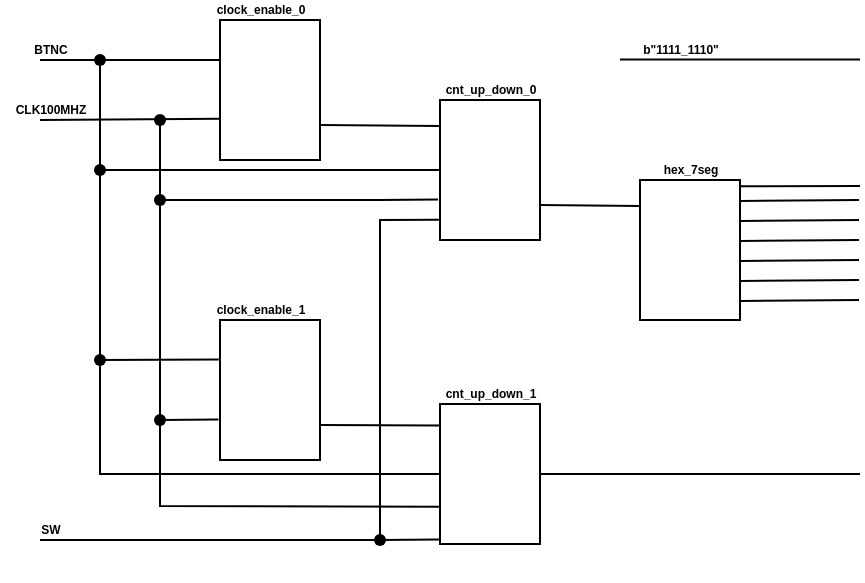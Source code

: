 <mxfile version="17.1.3" type="github">
  <diagram id="LhSagZUm9XevJ3JNbdQN" name="Page-1">
    <mxGraphModel dx="982" dy="305" grid="1" gridSize="10" guides="1" tooltips="1" connect="1" arrows="1" fold="1" page="1" pageScale="1" pageWidth="413" pageHeight="583" math="0" shadow="0">
      <root>
        <mxCell id="0" />
        <mxCell id="1" parent="0" />
        <mxCell id="1_wtlgIs8gkH3Ch8bJbm-1" value="" style="rounded=0;whiteSpace=wrap;html=1;" vertex="1" parent="1">
          <mxGeometry x="80" y="100" width="50" height="70" as="geometry" />
        </mxCell>
        <mxCell id="1_wtlgIs8gkH3Ch8bJbm-4" value="" style="rounded=0;whiteSpace=wrap;html=1;" vertex="1" parent="1">
          <mxGeometry x="80" y="250" width="50" height="70" as="geometry" />
        </mxCell>
        <mxCell id="1_wtlgIs8gkH3Ch8bJbm-5" value="" style="rounded=0;whiteSpace=wrap;html=1;" vertex="1" parent="1">
          <mxGeometry x="190" y="140" width="50" height="70" as="geometry" />
        </mxCell>
        <mxCell id="1_wtlgIs8gkH3Ch8bJbm-6" value="" style="rounded=0;whiteSpace=wrap;html=1;" vertex="1" parent="1">
          <mxGeometry x="290" y="180" width="50" height="70" as="geometry" />
        </mxCell>
        <mxCell id="1_wtlgIs8gkH3Ch8bJbm-7" value="" style="rounded=0;whiteSpace=wrap;html=1;" vertex="1" parent="1">
          <mxGeometry x="190" y="292" width="50" height="70" as="geometry" />
        </mxCell>
        <mxCell id="1_wtlgIs8gkH3Ch8bJbm-8" value="" style="endArrow=none;html=1;rounded=0;startArrow=none;" edge="1" parent="1" source="1_wtlgIs8gkH3Ch8bJbm-29">
          <mxGeometry width="50" height="50" relative="1" as="geometry">
            <mxPoint x="-10" y="118" as="sourcePoint" />
            <mxPoint x="80" y="120" as="targetPoint" />
          </mxGeometry>
        </mxCell>
        <mxCell id="1_wtlgIs8gkH3Ch8bJbm-9" value="" style="endArrow=none;html=1;rounded=0;entryX=0.004;entryY=0.706;entryDx=0;entryDy=0;entryPerimeter=0;" edge="1" parent="1" target="1_wtlgIs8gkH3Ch8bJbm-1">
          <mxGeometry width="50" height="50" relative="1" as="geometry">
            <mxPoint x="-10" y="150" as="sourcePoint" />
            <mxPoint x="260" y="200" as="targetPoint" />
          </mxGeometry>
        </mxCell>
        <mxCell id="1_wtlgIs8gkH3Ch8bJbm-10" value="" style="endArrow=none;html=1;rounded=0;exitX=-0.012;exitY=0.282;exitDx=0;exitDy=0;exitPerimeter=0;" edge="1" parent="1" source="1_wtlgIs8gkH3Ch8bJbm-4">
          <mxGeometry width="50" height="50" relative="1" as="geometry">
            <mxPoint x="210" y="250" as="sourcePoint" />
            <mxPoint x="20" y="120" as="targetPoint" />
            <Array as="points">
              <mxPoint x="20" y="270" />
            </Array>
          </mxGeometry>
        </mxCell>
        <mxCell id="1_wtlgIs8gkH3Ch8bJbm-11" value="" style="endArrow=none;html=1;rounded=0;exitX=-0.016;exitY=0.71;exitDx=0;exitDy=0;exitPerimeter=0;" edge="1" parent="1" source="1_wtlgIs8gkH3Ch8bJbm-4" target="1_wtlgIs8gkH3Ch8bJbm-31">
          <mxGeometry width="50" height="50" relative="1" as="geometry">
            <mxPoint x="210" y="250" as="sourcePoint" />
            <mxPoint x="50" y="150" as="targetPoint" />
            <Array as="points">
              <mxPoint x="50" y="300" />
            </Array>
          </mxGeometry>
        </mxCell>
        <mxCell id="1_wtlgIs8gkH3Ch8bJbm-12" value="" style="endArrow=none;html=1;rounded=0;exitX=1;exitY=0.75;exitDx=0;exitDy=0;" edge="1" parent="1" source="1_wtlgIs8gkH3Ch8bJbm-1">
          <mxGeometry width="50" height="50" relative="1" as="geometry">
            <mxPoint x="210" y="250" as="sourcePoint" />
            <mxPoint x="190" y="153" as="targetPoint" />
          </mxGeometry>
        </mxCell>
        <mxCell id="1_wtlgIs8gkH3Ch8bJbm-13" value="" style="endArrow=none;html=1;rounded=0;exitX=1;exitY=0.75;exitDx=0;exitDy=0;entryX=0;entryY=0.153;entryDx=0;entryDy=0;entryPerimeter=0;" edge="1" parent="1" source="1_wtlgIs8gkH3Ch8bJbm-4" target="1_wtlgIs8gkH3Ch8bJbm-7">
          <mxGeometry width="50" height="50" relative="1" as="geometry">
            <mxPoint x="210" y="250" as="sourcePoint" />
            <mxPoint x="260" y="200" as="targetPoint" />
          </mxGeometry>
        </mxCell>
        <mxCell id="1_wtlgIs8gkH3Ch8bJbm-14" value="" style="endArrow=none;html=1;rounded=0;exitX=1;exitY=0.75;exitDx=0;exitDy=0;" edge="1" parent="1" source="1_wtlgIs8gkH3Ch8bJbm-5">
          <mxGeometry width="50" height="50" relative="1" as="geometry">
            <mxPoint x="210" y="250" as="sourcePoint" />
            <mxPoint x="290" y="193" as="targetPoint" />
          </mxGeometry>
        </mxCell>
        <mxCell id="1_wtlgIs8gkH3Ch8bJbm-15" value="" style="endArrow=none;html=1;rounded=0;exitX=1.004;exitY=0.044;exitDx=0;exitDy=0;exitPerimeter=0;" edge="1" parent="1" source="1_wtlgIs8gkH3Ch8bJbm-6">
          <mxGeometry width="50" height="50" relative="1" as="geometry">
            <mxPoint x="210" y="250" as="sourcePoint" />
            <mxPoint x="400" y="183" as="targetPoint" />
          </mxGeometry>
        </mxCell>
        <mxCell id="1_wtlgIs8gkH3Ch8bJbm-16" value="" style="endArrow=none;html=1;rounded=0;exitX=1.01;exitY=0.107;exitDx=0;exitDy=0;exitPerimeter=0;" edge="1" parent="1">
          <mxGeometry width="50" height="50" relative="1" as="geometry">
            <mxPoint x="340" y="190.49" as="sourcePoint" />
            <mxPoint x="399.5" y="190" as="targetPoint" />
          </mxGeometry>
        </mxCell>
        <mxCell id="1_wtlgIs8gkH3Ch8bJbm-17" value="" style="endArrow=none;html=1;rounded=0;exitX=1.01;exitY=0.107;exitDx=0;exitDy=0;exitPerimeter=0;" edge="1" parent="1">
          <mxGeometry width="50" height="50" relative="1" as="geometry">
            <mxPoint x="340" y="200.49" as="sourcePoint" />
            <mxPoint x="399.5" y="200" as="targetPoint" />
          </mxGeometry>
        </mxCell>
        <mxCell id="1_wtlgIs8gkH3Ch8bJbm-18" value="" style="endArrow=none;html=1;rounded=0;exitX=1.01;exitY=0.107;exitDx=0;exitDy=0;exitPerimeter=0;" edge="1" parent="1">
          <mxGeometry width="50" height="50" relative="1" as="geometry">
            <mxPoint x="340" y="210.49" as="sourcePoint" />
            <mxPoint x="399.5" y="210" as="targetPoint" />
          </mxGeometry>
        </mxCell>
        <mxCell id="1_wtlgIs8gkH3Ch8bJbm-19" value="" style="endArrow=none;html=1;rounded=0;exitX=1.01;exitY=0.107;exitDx=0;exitDy=0;exitPerimeter=0;" edge="1" parent="1">
          <mxGeometry width="50" height="50" relative="1" as="geometry">
            <mxPoint x="340" y="220.49" as="sourcePoint" />
            <mxPoint x="399.5" y="220" as="targetPoint" />
          </mxGeometry>
        </mxCell>
        <mxCell id="1_wtlgIs8gkH3Ch8bJbm-20" value="" style="endArrow=none;html=1;rounded=0;exitX=1.01;exitY=0.107;exitDx=0;exitDy=0;exitPerimeter=0;" edge="1" parent="1">
          <mxGeometry width="50" height="50" relative="1" as="geometry">
            <mxPoint x="340" y="230.49" as="sourcePoint" />
            <mxPoint x="399.5" y="230" as="targetPoint" />
          </mxGeometry>
        </mxCell>
        <mxCell id="1_wtlgIs8gkH3Ch8bJbm-21" value="" style="endArrow=none;html=1;rounded=0;exitX=1.01;exitY=0.107;exitDx=0;exitDy=0;exitPerimeter=0;" edge="1" parent="1">
          <mxGeometry width="50" height="50" relative="1" as="geometry">
            <mxPoint x="340" y="240.49" as="sourcePoint" />
            <mxPoint x="399.5" y="240" as="targetPoint" />
          </mxGeometry>
        </mxCell>
        <mxCell id="1_wtlgIs8gkH3Ch8bJbm-22" value="" style="endArrow=none;html=1;rounded=0;exitDx=0;exitDy=0;exitPerimeter=0;startArrow=none;" edge="1" parent="1" source="1_wtlgIs8gkH3Ch8bJbm-36">
          <mxGeometry width="50" height="50" relative="1" as="geometry">
            <mxPoint x="210" y="300" as="sourcePoint" />
            <mxPoint x="-10" y="360" as="targetPoint" />
          </mxGeometry>
        </mxCell>
        <mxCell id="1_wtlgIs8gkH3Ch8bJbm-23" value="" style="endArrow=none;html=1;rounded=0;entryX=0;entryY=0.5;entryDx=0;entryDy=0;startArrow=none;" edge="1" parent="1" source="1_wtlgIs8gkH3Ch8bJbm-40" target="1_wtlgIs8gkH3Ch8bJbm-7">
          <mxGeometry width="50" height="50" relative="1" as="geometry">
            <mxPoint x="20" y="260" as="sourcePoint" />
            <mxPoint x="200" y="250" as="targetPoint" />
            <Array as="points">
              <mxPoint x="20" y="327" />
            </Array>
          </mxGeometry>
        </mxCell>
        <mxCell id="1_wtlgIs8gkH3Ch8bJbm-24" value="" style="endArrow=none;html=1;rounded=0;entryX=-0.008;entryY=0.734;entryDx=0;entryDy=0;entryPerimeter=0;startArrow=none;" edge="1" parent="1" source="1_wtlgIs8gkH3Ch8bJbm-38" target="1_wtlgIs8gkH3Ch8bJbm-7">
          <mxGeometry width="50" height="50" relative="1" as="geometry">
            <mxPoint x="50" y="300" as="sourcePoint" />
            <mxPoint x="200" y="250" as="targetPoint" />
            <Array as="points">
              <mxPoint x="50" y="343" />
            </Array>
          </mxGeometry>
        </mxCell>
        <mxCell id="1_wtlgIs8gkH3Ch8bJbm-25" value="" style="endArrow=none;html=1;rounded=0;entryX=0;entryY=0.5;entryDx=0;entryDy=0;startArrow=none;" edge="1" parent="1" source="1_wtlgIs8gkH3Ch8bJbm-42" target="1_wtlgIs8gkH3Ch8bJbm-5">
          <mxGeometry width="50" height="50" relative="1" as="geometry">
            <mxPoint x="20" y="175" as="sourcePoint" />
            <mxPoint x="140" y="180" as="targetPoint" />
          </mxGeometry>
        </mxCell>
        <mxCell id="1_wtlgIs8gkH3Ch8bJbm-26" value="" style="endArrow=none;html=1;rounded=0;entryX=-0.02;entryY=0.71;entryDx=0;entryDy=0;entryPerimeter=0;startArrow=none;" edge="1" parent="1" target="1_wtlgIs8gkH3Ch8bJbm-5">
          <mxGeometry width="50" height="50" relative="1" as="geometry">
            <mxPoint x="160" y="190" as="sourcePoint" />
            <mxPoint x="140" y="180" as="targetPoint" />
          </mxGeometry>
        </mxCell>
        <mxCell id="1_wtlgIs8gkH3Ch8bJbm-27" value="" style="endArrow=none;html=1;rounded=0;entryX=-0.011;entryY=0.856;entryDx=0;entryDy=0;entryPerimeter=0;exitX=0.494;exitY=0.445;exitDx=0;exitDy=0;exitPerimeter=0;" edge="1" parent="1" source="1_wtlgIs8gkH3Ch8bJbm-36" target="1_wtlgIs8gkH3Ch8bJbm-5">
          <mxGeometry width="50" height="50" relative="1" as="geometry">
            <mxPoint x="160" y="350" as="sourcePoint" />
            <mxPoint x="160" y="190" as="targetPoint" />
            <Array as="points">
              <mxPoint x="160" y="200" />
            </Array>
          </mxGeometry>
        </mxCell>
        <mxCell id="1_wtlgIs8gkH3Ch8bJbm-29" value="" style="shape=waypoint;sketch=0;fillStyle=solid;size=6;pointerEvents=1;points=[];fillColor=none;resizable=0;rotatable=0;perimeter=centerPerimeter;snapToPoint=1;" vertex="1" parent="1">
          <mxGeometry y="100" width="40" height="40" as="geometry" />
        </mxCell>
        <mxCell id="1_wtlgIs8gkH3Ch8bJbm-30" value="" style="endArrow=none;html=1;rounded=0;entryDx=0;entryDy=0;" edge="1" parent="1" target="1_wtlgIs8gkH3Ch8bJbm-29">
          <mxGeometry width="50" height="50" relative="1" as="geometry">
            <mxPoint x="-10" y="120" as="sourcePoint" />
            <mxPoint x="80" y="117.5" as="targetPoint" />
          </mxGeometry>
        </mxCell>
        <mxCell id="1_wtlgIs8gkH3Ch8bJbm-31" value="" style="shape=waypoint;sketch=0;fillStyle=solid;size=6;pointerEvents=1;points=[];fillColor=none;resizable=0;rotatable=0;perimeter=centerPerimeter;snapToPoint=1;" vertex="1" parent="1">
          <mxGeometry x="30" y="130" width="40" height="40" as="geometry" />
        </mxCell>
        <mxCell id="1_wtlgIs8gkH3Ch8bJbm-33" value="" style="shape=waypoint;sketch=0;fillStyle=solid;size=6;pointerEvents=1;points=[];fillColor=none;resizable=0;rotatable=0;perimeter=centerPerimeter;snapToPoint=1;" vertex="1" parent="1">
          <mxGeometry x="30" y="170" width="40" height="40" as="geometry" />
        </mxCell>
        <mxCell id="1_wtlgIs8gkH3Ch8bJbm-35" value="" style="endArrow=none;html=1;rounded=0;" edge="1" parent="1">
          <mxGeometry width="50" height="50" relative="1" as="geometry">
            <mxPoint x="50" y="190" as="sourcePoint" />
            <mxPoint x="160" y="190" as="targetPoint" />
          </mxGeometry>
        </mxCell>
        <mxCell id="1_wtlgIs8gkH3Ch8bJbm-36" value="" style="shape=waypoint;sketch=0;fillStyle=solid;size=6;pointerEvents=1;points=[];fillColor=none;resizable=0;rotatable=0;perimeter=centerPerimeter;snapToPoint=1;" vertex="1" parent="1">
          <mxGeometry x="140" y="340" width="40" height="40" as="geometry" />
        </mxCell>
        <mxCell id="1_wtlgIs8gkH3Ch8bJbm-37" value="" style="endArrow=none;html=1;rounded=0;exitX=-0.008;exitY=0.968;exitDx=0;exitDy=0;exitPerimeter=0;" edge="1" parent="1" source="1_wtlgIs8gkH3Ch8bJbm-7" target="1_wtlgIs8gkH3Ch8bJbm-36">
          <mxGeometry width="50" height="50" relative="1" as="geometry">
            <mxPoint x="189.6" y="356.19" as="sourcePoint" />
            <mxPoint x="-10" y="356.0" as="targetPoint" />
          </mxGeometry>
        </mxCell>
        <mxCell id="1_wtlgIs8gkH3Ch8bJbm-38" value="" style="shape=waypoint;sketch=0;fillStyle=solid;size=6;pointerEvents=1;points=[];fillColor=none;resizable=0;rotatable=0;perimeter=centerPerimeter;snapToPoint=1;" vertex="1" parent="1">
          <mxGeometry x="30" y="280" width="40" height="40" as="geometry" />
        </mxCell>
        <mxCell id="1_wtlgIs8gkH3Ch8bJbm-39" value="" style="endArrow=none;html=1;rounded=0;entryDx=0;entryDy=0;entryPerimeter=0;" edge="1" parent="1" target="1_wtlgIs8gkH3Ch8bJbm-38">
          <mxGeometry width="50" height="50" relative="1" as="geometry">
            <mxPoint x="50" y="300" as="sourcePoint" />
            <mxPoint x="189.6" y="343.38" as="targetPoint" />
            <Array as="points" />
          </mxGeometry>
        </mxCell>
        <mxCell id="1_wtlgIs8gkH3Ch8bJbm-40" value="" style="shape=waypoint;sketch=0;fillStyle=solid;size=6;pointerEvents=1;points=[];fillColor=none;resizable=0;rotatable=0;perimeter=centerPerimeter;snapToPoint=1;" vertex="1" parent="1">
          <mxGeometry y="250" width="40" height="40" as="geometry" />
        </mxCell>
        <mxCell id="1_wtlgIs8gkH3Ch8bJbm-41" value="" style="endArrow=none;html=1;rounded=0;entryDx=0;entryDy=0;" edge="1" parent="1" target="1_wtlgIs8gkH3Ch8bJbm-40">
          <mxGeometry width="50" height="50" relative="1" as="geometry">
            <mxPoint x="20" y="260" as="sourcePoint" />
            <mxPoint x="190.0" y="327" as="targetPoint" />
            <Array as="points" />
          </mxGeometry>
        </mxCell>
        <mxCell id="1_wtlgIs8gkH3Ch8bJbm-42" value="" style="shape=waypoint;sketch=0;fillStyle=solid;size=6;pointerEvents=1;points=[];fillColor=none;resizable=0;rotatable=0;perimeter=centerPerimeter;snapToPoint=1;" vertex="1" parent="1">
          <mxGeometry y="155" width="40" height="40" as="geometry" />
        </mxCell>
        <mxCell id="1_wtlgIs8gkH3Ch8bJbm-43" value="" style="endArrow=none;html=1;rounded=0;entryDx=0;entryDy=0;" edge="1" parent="1" target="1_wtlgIs8gkH3Ch8bJbm-42">
          <mxGeometry width="50" height="50" relative="1" as="geometry">
            <mxPoint x="20" y="175" as="sourcePoint" />
            <mxPoint x="190" y="175" as="targetPoint" />
          </mxGeometry>
        </mxCell>
        <mxCell id="1_wtlgIs8gkH3Ch8bJbm-44" value="" style="endArrow=none;html=1;rounded=0;exitX=1;exitY=0.5;exitDx=0;exitDy=0;" edge="1" parent="1" source="1_wtlgIs8gkH3Ch8bJbm-7">
          <mxGeometry width="50" height="50" relative="1" as="geometry">
            <mxPoint x="230" y="300" as="sourcePoint" />
            <mxPoint x="400" y="327" as="targetPoint" />
          </mxGeometry>
        </mxCell>
        <mxCell id="1_wtlgIs8gkH3Ch8bJbm-45" value="" style="endArrow=none;html=1;rounded=0;" edge="1" parent="1">
          <mxGeometry width="50" height="50" relative="1" as="geometry">
            <mxPoint x="400" y="119.8" as="sourcePoint" />
            <mxPoint x="280" y="119.8" as="targetPoint" />
          </mxGeometry>
        </mxCell>
        <mxCell id="1_wtlgIs8gkH3Ch8bJbm-46" value="&lt;font style=&quot;font-size: 6px;&quot;&gt;BTNC&lt;/font&gt;" style="text;html=1;align=center;verticalAlign=middle;resizable=0;points=[];autosize=1;strokeColor=none;fillColor=none;fontSize=6;fontStyle=1" vertex="1" parent="1">
          <mxGeometry x="-20" y="110" width="30" height="10" as="geometry" />
        </mxCell>
        <mxCell id="1_wtlgIs8gkH3Ch8bJbm-47" value="&lt;font style=&quot;font-size: 6px&quot;&gt;CLK100MHZ&lt;/font&gt;" style="text;html=1;align=center;verticalAlign=middle;resizable=0;points=[];autosize=1;strokeColor=none;fillColor=none;fontSize=6;fontStyle=1" vertex="1" parent="1">
          <mxGeometry x="-30" y="140" width="50" height="10" as="geometry" />
        </mxCell>
        <mxCell id="1_wtlgIs8gkH3Ch8bJbm-48" value="&lt;font style=&quot;font-size: 6px&quot;&gt;SW&lt;/font&gt;" style="text;html=1;align=center;verticalAlign=middle;resizable=0;points=[];autosize=1;strokeColor=none;fillColor=none;fontSize=6;fontStyle=1" vertex="1" parent="1">
          <mxGeometry x="-20" y="350" width="30" height="10" as="geometry" />
        </mxCell>
        <mxCell id="1_wtlgIs8gkH3Ch8bJbm-49" value="&lt;font style=&quot;font-size: 6px&quot;&gt;clock_enable_0&lt;/font&gt;" style="text;html=1;align=center;verticalAlign=middle;resizable=0;points=[];autosize=1;strokeColor=none;fillColor=none;fontSize=6;fontStyle=1" vertex="1" parent="1">
          <mxGeometry x="70" y="90" width="60" height="10" as="geometry" />
        </mxCell>
        <mxCell id="1_wtlgIs8gkH3Ch8bJbm-50" value="&lt;font style=&quot;font-size: 6px&quot;&gt;clock_enable_1&lt;/font&gt;" style="text;html=1;align=center;verticalAlign=middle;resizable=0;points=[];autosize=1;strokeColor=none;fillColor=none;fontSize=6;fontStyle=1" vertex="1" parent="1">
          <mxGeometry x="70" y="240" width="60" height="10" as="geometry" />
        </mxCell>
        <mxCell id="1_wtlgIs8gkH3Ch8bJbm-51" value="&lt;font style=&quot;font-size: 6px&quot;&gt;cnt_up_down_0&lt;/font&gt;" style="text;html=1;align=center;verticalAlign=middle;resizable=0;points=[];autosize=1;strokeColor=none;fillColor=none;fontSize=6;fontStyle=1" vertex="1" parent="1">
          <mxGeometry x="185" y="130" width="60" height="10" as="geometry" />
        </mxCell>
        <mxCell id="1_wtlgIs8gkH3Ch8bJbm-52" value="&lt;font style=&quot;font-size: 6px&quot;&gt;cnt_up_down_1&lt;/font&gt;" style="text;html=1;align=center;verticalAlign=middle;resizable=0;points=[];autosize=1;strokeColor=none;fillColor=none;fontSize=6;fontStyle=1" vertex="1" parent="1">
          <mxGeometry x="185" y="282" width="60" height="10" as="geometry" />
        </mxCell>
        <mxCell id="1_wtlgIs8gkH3Ch8bJbm-53" value="&lt;font style=&quot;font-size: 6px&quot;&gt;hex_7seg&lt;/font&gt;" style="text;html=1;align=center;verticalAlign=middle;resizable=0;points=[];autosize=1;strokeColor=none;fillColor=none;fontSize=6;fontStyle=1" vertex="1" parent="1">
          <mxGeometry x="295" y="170" width="40" height="10" as="geometry" />
        </mxCell>
        <mxCell id="1_wtlgIs8gkH3Ch8bJbm-54" value="&lt;font style=&quot;font-size: 6px&quot;&gt;b&quot;1111_1110&quot;&lt;/font&gt;" style="text;html=1;align=center;verticalAlign=middle;resizable=0;points=[];autosize=1;strokeColor=none;fillColor=none;fontSize=6;fontStyle=1" vertex="1" parent="1">
          <mxGeometry x="285" y="110" width="50" height="10" as="geometry" />
        </mxCell>
      </root>
    </mxGraphModel>
  </diagram>
</mxfile>
